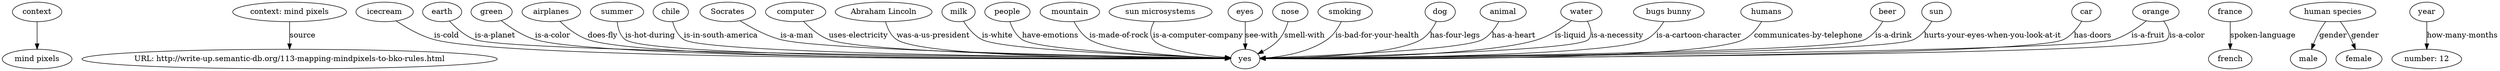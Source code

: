 digraph g {
"context" -> "mind pixels"
"context: mind pixels" -> "URL: http://write-up.semantic-db.org/113-mapping-mindpixels-to-bko-rules.html" [label="source",arrowhead=normal]
"icecream" -> "yes" [label="is-cold",arrowhead=normal]
"earth" -> "yes" [label="is-a-planet",arrowhead=normal]
"green" -> "yes" [label="is-a-color",arrowhead=normal]
"airplanes" -> "yes" [label="does-fly",arrowhead=normal]
"summer" -> "yes" [label="is-hot-during",arrowhead=normal]
"chile" -> "yes" [label="is-in-south-america",arrowhead=normal]
"Socrates" -> "yes" [label="is-a-man",arrowhead=normal]
"computer" -> "yes" [label="uses-electricity",arrowhead=normal]
"france" -> "french" [label="spoken-language",arrowhead=normal]
"Abraham Lincoln" -> "yes" [label="was-a-us-president",arrowhead=normal]
"milk" -> "yes" [label="is-white",arrowhead=normal]
"people" -> "yes" [label="have-emotions",arrowhead=normal]
"human species" -> "male" [label="gender",arrowhead=normal]
"human species" -> "female" [label="gender",arrowhead=normal]
"mountain" -> "yes" [label="is-made-of-rock",arrowhead=normal]
"sun microsystems" -> "yes" [label="is-a-computer-company",arrowhead=normal]
"eyes" -> "yes" [label="see-with",arrowhead=normal]
"nose" -> "yes" [label="smell-with",arrowhead=normal]
"smoking" -> "yes" [label="is-bad-for-your-health",arrowhead=normal]
"dog" -> "yes" [label="has-four-legs",arrowhead=normal]
"animal" -> "yes" [label="has-a-heart",arrowhead=normal]
"water" -> "yes" [label="is-liquid",arrowhead=normal]
"water" -> "yes" [label="is-a-necessity",arrowhead=normal]
"bugs bunny" -> "yes" [label="is-a-cartoon-character",arrowhead=normal]
"humans" -> "yes" [label="communicates-by-telephone",arrowhead=normal]
"beer" -> "yes" [label="is-a-drink",arrowhead=normal]
"year" -> "number: 12" [label="how-many-months",arrowhead=normal]
"sun" -> "yes" [label="hurts-your-eyes-when-you-look-at-it",arrowhead=normal]
"car" -> "yes" [label="has-doors",arrowhead=normal]
"orange" -> "yes" [label="is-a-fruit",arrowhead=normal]
"orange" -> "yes" [label="is-a-color",arrowhead=normal]
}
